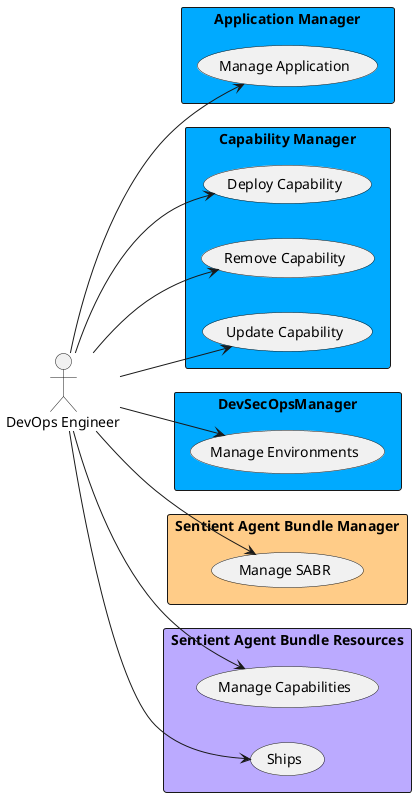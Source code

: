 @startuml

left to right direction


Actor "DevOps Engineer" as DevOpsEngineer


rectangle "Application Manager" as am #00aaff {
        usecase "Manage Application" as ManageApplication
    DevOpsEngineer --> ManageApplication

}

rectangle "Capability Manager" as cm #00aaff {
        usecase "Deploy Capability" as DeployCapability
    DevOpsEngineer --> DeployCapability
    usecase "Remove Capability" as RemoveCapability
    DevOpsEngineer --> RemoveCapability
    usecase "Update Capability" as UpdateCapability
    DevOpsEngineer --> UpdateCapability

}

rectangle "DevSecOpsManager" as dsom #00aaff {
        usecase "Manage Environments" as ManageEnvironments
    DevOpsEngineer --> ManageEnvironments

}

rectangle "Sentient Agent Bundle Manager" as sabm #ffcc88 {
        usecase "Manage SABR" as ManageSABR
    DevOpsEngineer --> ManageSABR

}

rectangle "Sentient Agent Bundle Resources" as sabr #bbaaff {
        usecase "Manage Capabilities" as ManageCapabilities
    DevOpsEngineer --> ManageCapabilities
    usecase "Ships" as Ships
    DevOpsEngineer --> Ships

}


@enduml
